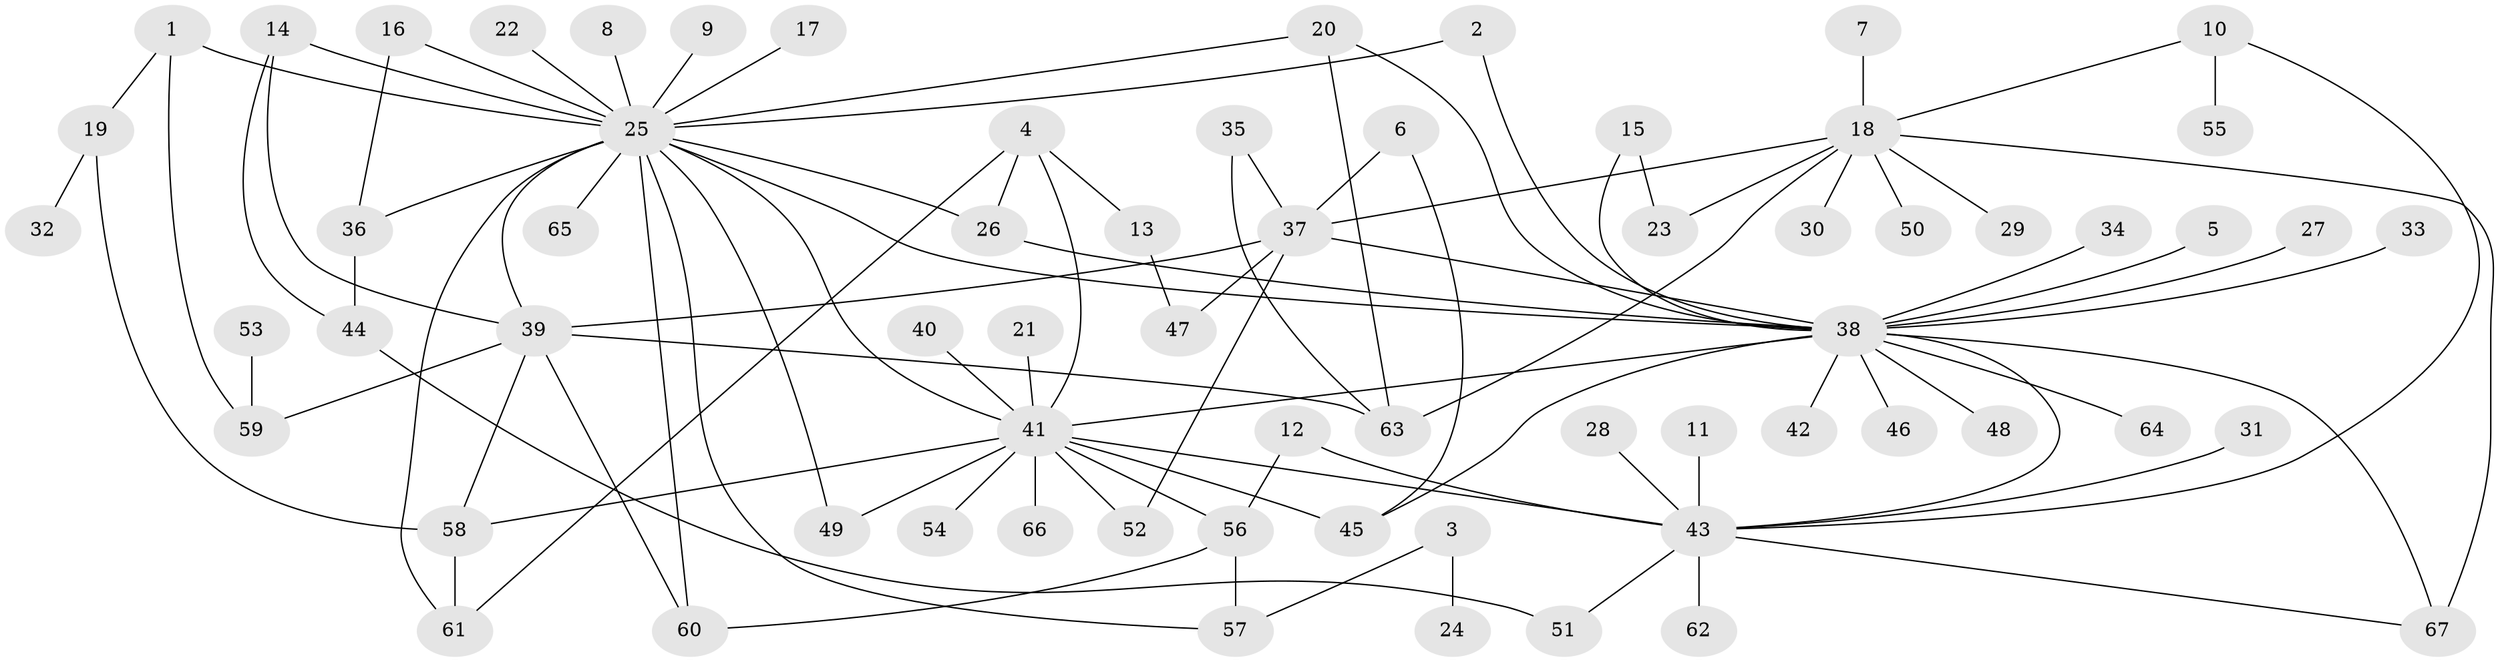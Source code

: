 // original degree distribution, {22: 0.007462686567164179, 3: 0.1044776119402985, 17: 0.007462686567164179, 21: 0.007462686567164179, 6: 0.007462686567164179, 10: 0.007462686567164179, 2: 0.26865671641791045, 5: 0.06716417910447761, 4: 0.029850746268656716, 12: 0.007462686567164179, 11: 0.007462686567164179, 1: 0.47761194029850745}
// Generated by graph-tools (version 1.1) at 2025/01/03/09/25 03:01:39]
// undirected, 67 vertices, 98 edges
graph export_dot {
graph [start="1"]
  node [color=gray90,style=filled];
  1;
  2;
  3;
  4;
  5;
  6;
  7;
  8;
  9;
  10;
  11;
  12;
  13;
  14;
  15;
  16;
  17;
  18;
  19;
  20;
  21;
  22;
  23;
  24;
  25;
  26;
  27;
  28;
  29;
  30;
  31;
  32;
  33;
  34;
  35;
  36;
  37;
  38;
  39;
  40;
  41;
  42;
  43;
  44;
  45;
  46;
  47;
  48;
  49;
  50;
  51;
  52;
  53;
  54;
  55;
  56;
  57;
  58;
  59;
  60;
  61;
  62;
  63;
  64;
  65;
  66;
  67;
  1 -- 19 [weight=1.0];
  1 -- 25 [weight=1.0];
  1 -- 59 [weight=1.0];
  2 -- 25 [weight=1.0];
  2 -- 38 [weight=1.0];
  3 -- 24 [weight=1.0];
  3 -- 57 [weight=1.0];
  4 -- 13 [weight=1.0];
  4 -- 26 [weight=1.0];
  4 -- 41 [weight=1.0];
  4 -- 61 [weight=1.0];
  5 -- 38 [weight=1.0];
  6 -- 37 [weight=1.0];
  6 -- 45 [weight=1.0];
  7 -- 18 [weight=1.0];
  8 -- 25 [weight=1.0];
  9 -- 25 [weight=1.0];
  10 -- 18 [weight=1.0];
  10 -- 43 [weight=1.0];
  10 -- 55 [weight=1.0];
  11 -- 43 [weight=1.0];
  12 -- 43 [weight=1.0];
  12 -- 56 [weight=1.0];
  13 -- 47 [weight=1.0];
  14 -- 25 [weight=1.0];
  14 -- 39 [weight=1.0];
  14 -- 44 [weight=1.0];
  15 -- 23 [weight=1.0];
  15 -- 38 [weight=1.0];
  16 -- 25 [weight=1.0];
  16 -- 36 [weight=1.0];
  17 -- 25 [weight=1.0];
  18 -- 23 [weight=1.0];
  18 -- 29 [weight=1.0];
  18 -- 30 [weight=1.0];
  18 -- 37 [weight=1.0];
  18 -- 50 [weight=1.0];
  18 -- 63 [weight=1.0];
  18 -- 67 [weight=1.0];
  19 -- 32 [weight=1.0];
  19 -- 58 [weight=1.0];
  20 -- 25 [weight=1.0];
  20 -- 38 [weight=1.0];
  20 -- 63 [weight=1.0];
  21 -- 41 [weight=1.0];
  22 -- 25 [weight=1.0];
  25 -- 26 [weight=1.0];
  25 -- 36 [weight=1.0];
  25 -- 38 [weight=1.0];
  25 -- 39 [weight=1.0];
  25 -- 41 [weight=1.0];
  25 -- 49 [weight=1.0];
  25 -- 57 [weight=1.0];
  25 -- 60 [weight=2.0];
  25 -- 61 [weight=1.0];
  25 -- 65 [weight=1.0];
  26 -- 38 [weight=1.0];
  27 -- 38 [weight=1.0];
  28 -- 43 [weight=1.0];
  31 -- 43 [weight=1.0];
  33 -- 38 [weight=1.0];
  34 -- 38 [weight=1.0];
  35 -- 37 [weight=1.0];
  35 -- 63 [weight=1.0];
  36 -- 44 [weight=1.0];
  37 -- 38 [weight=1.0];
  37 -- 39 [weight=2.0];
  37 -- 47 [weight=1.0];
  37 -- 52 [weight=1.0];
  38 -- 41 [weight=1.0];
  38 -- 42 [weight=1.0];
  38 -- 43 [weight=1.0];
  38 -- 45 [weight=1.0];
  38 -- 46 [weight=1.0];
  38 -- 48 [weight=1.0];
  38 -- 64 [weight=1.0];
  38 -- 67 [weight=1.0];
  39 -- 58 [weight=1.0];
  39 -- 59 [weight=1.0];
  39 -- 60 [weight=1.0];
  39 -- 63 [weight=1.0];
  40 -- 41 [weight=1.0];
  41 -- 43 [weight=1.0];
  41 -- 45 [weight=1.0];
  41 -- 49 [weight=1.0];
  41 -- 52 [weight=1.0];
  41 -- 54 [weight=1.0];
  41 -- 56 [weight=1.0];
  41 -- 58 [weight=1.0];
  41 -- 66 [weight=1.0];
  43 -- 51 [weight=1.0];
  43 -- 62 [weight=1.0];
  43 -- 67 [weight=1.0];
  44 -- 51 [weight=1.0];
  53 -- 59 [weight=1.0];
  56 -- 57 [weight=1.0];
  56 -- 60 [weight=1.0];
  58 -- 61 [weight=1.0];
}
